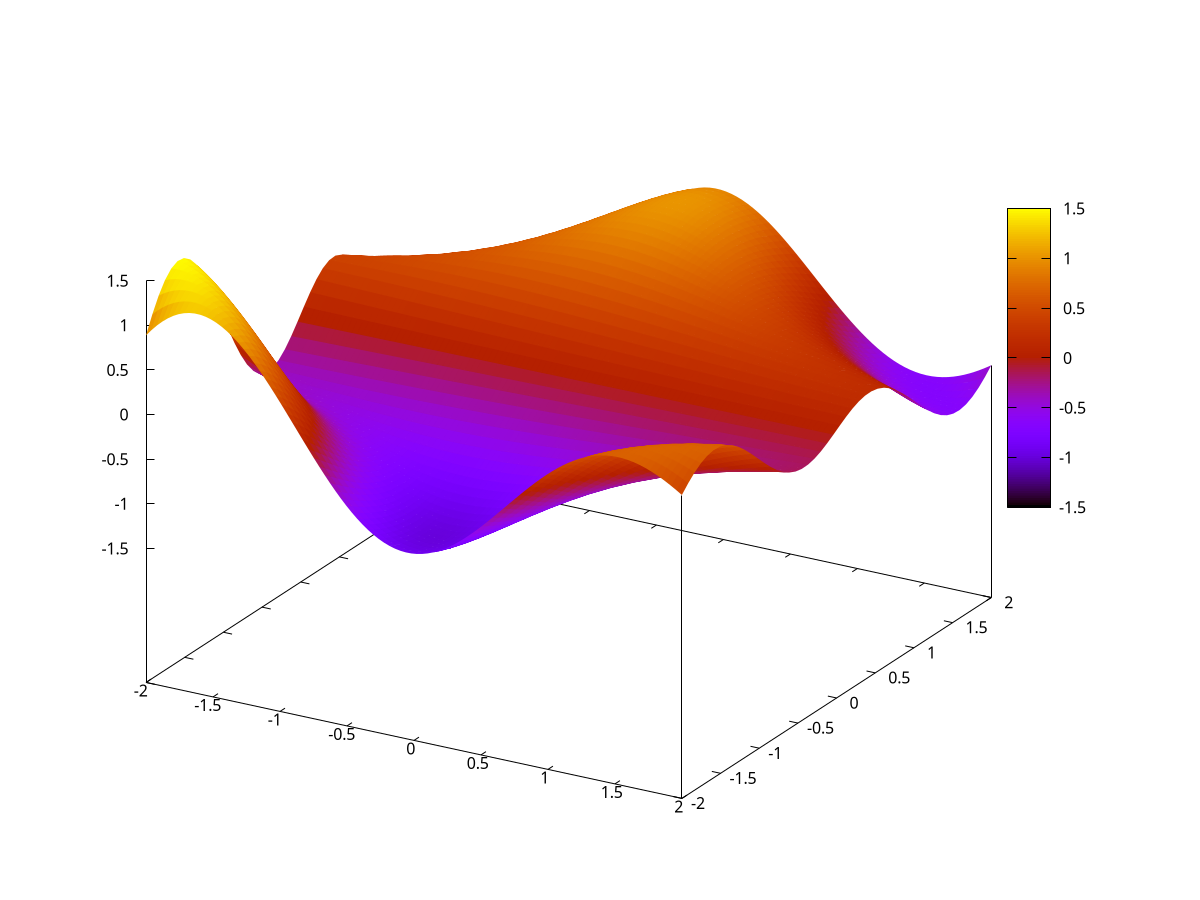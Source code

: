 set pm3d
set xrange[-2:2] 
set yrange[-2:2]
set isosamples 50
set pm3d
unset surface
set key outside
splot exp(-0.2*x)*cos(x*y)*sin(y) notitle
